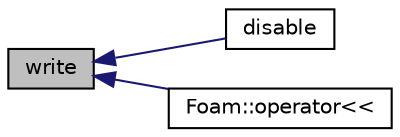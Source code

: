 digraph "write"
{
  bgcolor="transparent";
  edge [fontname="Helvetica",fontsize="10",labelfontname="Helvetica",labelfontsize="10"];
  node [fontname="Helvetica",fontsize="10",shape=record];
  rankdir="LR";
  Node343 [label="write",height=0.2,width=0.4,color="black", fillcolor="grey75", style="filled", fontcolor="black"];
  Node343 -> Node344 [dir="back",color="midnightblue",fontsize="10",style="solid",fontname="Helvetica"];
  Node344 [label="disable",height=0.2,width=0.4,color="black",URL="$a22369.html#a22786ff824623577fecc60a9d5acebc5",tooltip="Activate mesh modifier. "];
  Node343 -> Node345 [dir="back",color="midnightblue",fontsize="10",style="solid",fontname="Helvetica"];
  Node345 [label="Foam::operator\<\<",height=0.2,width=0.4,color="black",URL="$a21851.html#a2c260ca6efe4448e64f1ac8301cead00"];
}
